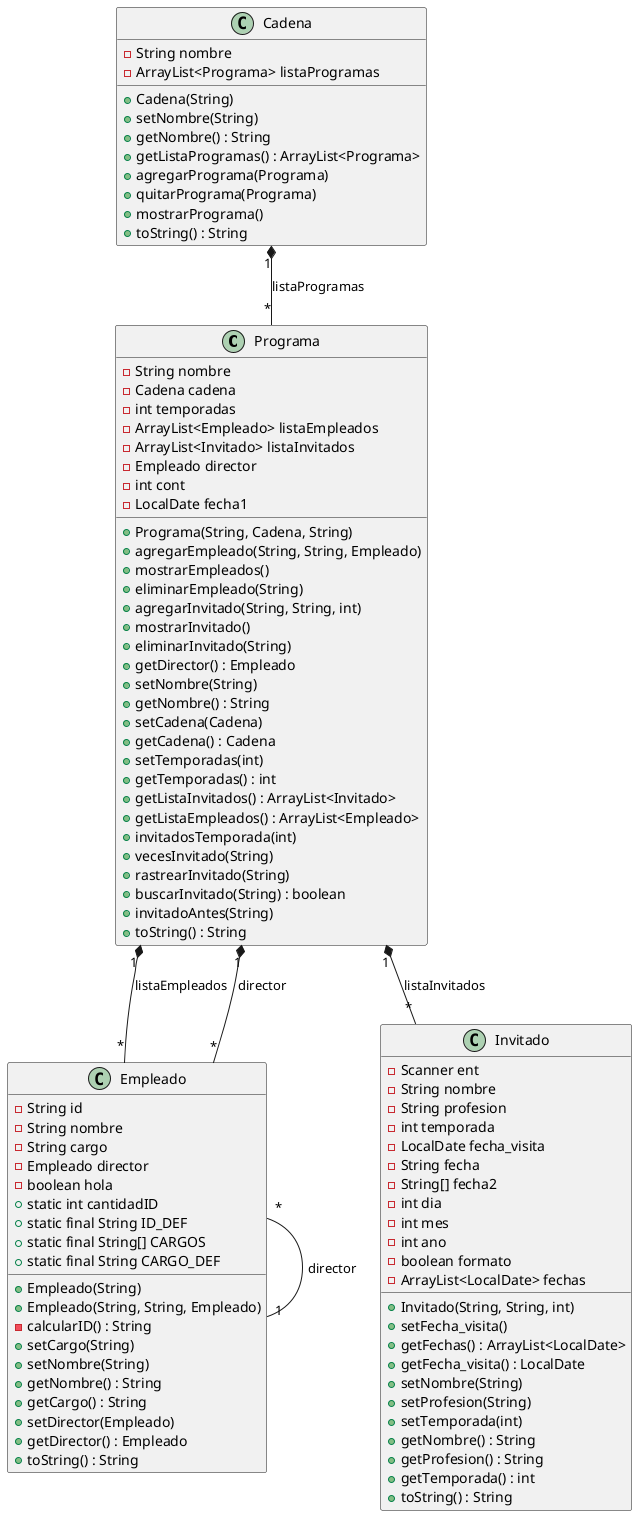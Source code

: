 @startuml

' Definición de la clase Programa
class Programa {
  - String nombre
  - Cadena cadena
  - int temporadas
  - ArrayList<Empleado> listaEmpleados
  - ArrayList<Invitado> listaInvitados
  - Empleado director
  - int cont
  - LocalDate fecha1
  + Programa(String, Cadena, String)
  + agregarEmpleado(String, String, Empleado)
  + mostrarEmpleados()
  + eliminarEmpleado(String)
  + agregarInvitado(String, String, int)
  + mostrarInvitado()
  + eliminarInvitado(String)
  + getDirector() : Empleado
  + setNombre(String)
  + getNombre() : String
  + setCadena(Cadena)
  + getCadena() : Cadena
  + setTemporadas(int)
  + getTemporadas() : int
  + getListaInvitados() : ArrayList<Invitado>
  + getListaEmpleados() : ArrayList<Empleado>
  + invitadosTemporada(int)
  + vecesInvitado(String)
  + rastrearInvitado(String)
  + buscarInvitado(String) : boolean
  + invitadoAntes(String)
  + toString() : String
}

' Definición de la clase Cadena
class Cadena {
  - String nombre
  - ArrayList<Programa> listaProgramas
  + Cadena(String)
  + setNombre(String)
  + getNombre() : String
  + getListaProgramas() : ArrayList<Programa>
  + agregarPrograma(Programa)
  + quitarPrograma(Programa)
  + mostrarPrograma()
  + toString() : String
}

' Definición de la clase Empleado
class Empleado {
  - String id
  - String nombre
  - String cargo
  - Empleado director
  - boolean hola
  + static int cantidadID
  + static final String ID_DEF
  + static final String[] CARGOS
  + static final String CARGO_DEF
  + Empleado(String)
  + Empleado(String, String, Empleado)
  - calcularID() : String
  + setCargo(String)
  + setNombre(String)
  + getNombre() : String
  + getCargo() : String
  + setDirector(Empleado)
  + getDirector() : Empleado
  + toString() : String
}

' Definición de la clase Invitado
class Invitado {
  - Scanner ent
  - String nombre
  - String profesion
  - int temporada
  - LocalDate fecha_visita
  - String fecha
  - String[] fecha2
  - int dia
  - int mes
  - int ano
  - boolean formato
  - ArrayList<LocalDate> fechas
  + Invitado(String, String, int)
  + setFecha_visita()
  + getFechas() : ArrayList<LocalDate>
  + getFecha_visita() : LocalDate
  + setNombre(String)
  + setProfesion(String)
  + setTemporada(int)
  + getNombre() : String
  + getProfesion() : String
  + getTemporada() : int
  + toString() : String
}

' Relaciones

' Programa contiene una lista de Empleados y de Invitados
Programa "1" *-- "*" Empleado : listaEmpleados
Programa "1" *-- "*" Invitado : listaInvitados

' Programa tiene un director (Empleado)
Programa "1" *-- "*" Empleado : director

' Cadena contiene una lista de Programas
Cadena "1" *-- "*" Programa : listaProgramas

' Empleado puede tener un director (relación recursiva)
Empleado "*" --- "1" Empleado : director

@enduml
